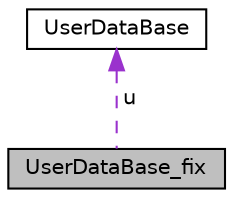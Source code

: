 digraph "UserDataBase_fix"
{
 // LATEX_PDF_SIZE
  edge [fontname="Helvetica",fontsize="10",labelfontname="Helvetica",labelfontsize="10"];
  node [fontname="Helvetica",fontsize="10",shape=record];
  Node1 [label="UserDataBase_fix",height=0.2,width=0.4,color="black", fillcolor="grey75", style="filled", fontcolor="black",tooltip=" "];
  Node2 -> Node1 [dir="back",color="darkorchid3",fontsize="10",style="dashed",label=" u" ,fontname="Helvetica"];
  Node2 [label="UserDataBase",height=0.2,width=0.4,color="black", fillcolor="white", style="filled",URL="$classUserDataBase.html",tooltip="Класс, предназначенный для извлечения информации из базы данных клиентов."];
}
